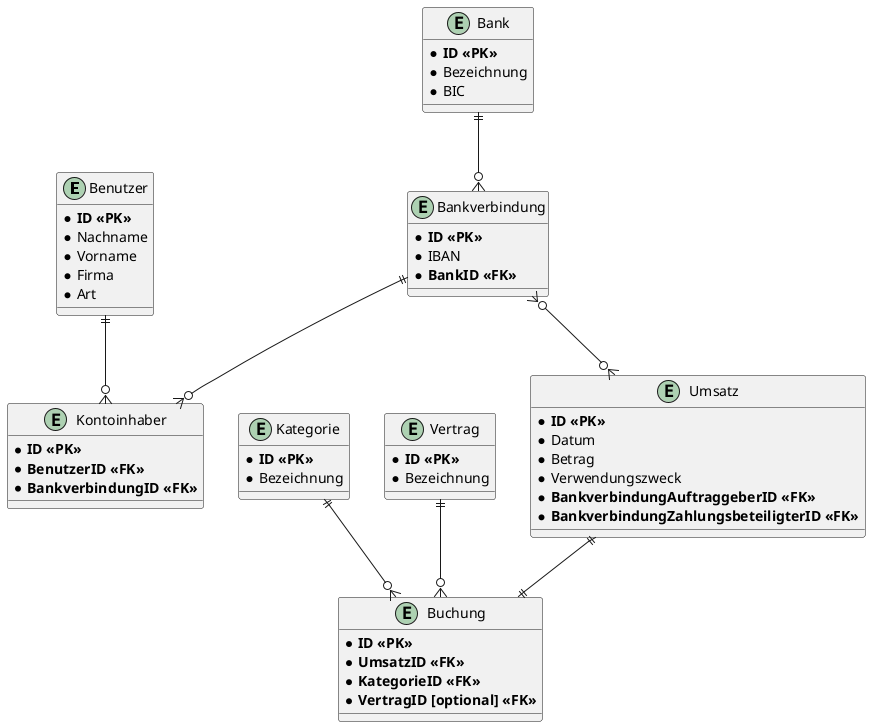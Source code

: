 @startuml
entity Benutzer
{
    * **ID <<PK>>**
    * Nachname
    * Vorname
    * Firma
    * Art
}

entity Bank
{
    * **ID <<PK>>**
    * Bezeichnung
    * BIC
}

entity Kontoinhaber
{
    * **ID <<PK>>**
    * **BenutzerID <<FK>>**
    * **BankverbindungID <<FK>>**
}

entity Bankverbindung
{
    * **ID <<PK>>**
    * IBAN
    * **BankID <<FK>>**
}

entity Umsatz
{
    * **ID <<PK>>**
    * Datum
    * Betrag
    * Verwendungszweck
    * **BankverbindungAuftraggeberID <<FK>>**
    * **BankverbindungZahlungsbeteiligterID <<FK>>**
}

entity Buchung
{
    * **ID <<PK>>**
    * **UmsatzID <<FK>>**
    * **KategorieID <<FK>>**
    * **VertragID [optional] <<FK>>**
}

entity Kategorie
{
    * **ID <<PK>>**
    * Bezeichnung
}

entity Vertrag
{
    * **ID <<PK>>**
    * Bezeichnung
}

Benutzer ||--o{ Kontoinhaber
Bankverbindung ||--o{ Kontoinhaber
Bank ||--o{ Bankverbindung
Bankverbindung }o--o{ Umsatz
Kategorie ||--o{ Buchung
Umsatz ||--|| Buchung
Vertrag ||--o{ Buchung
@enduml
